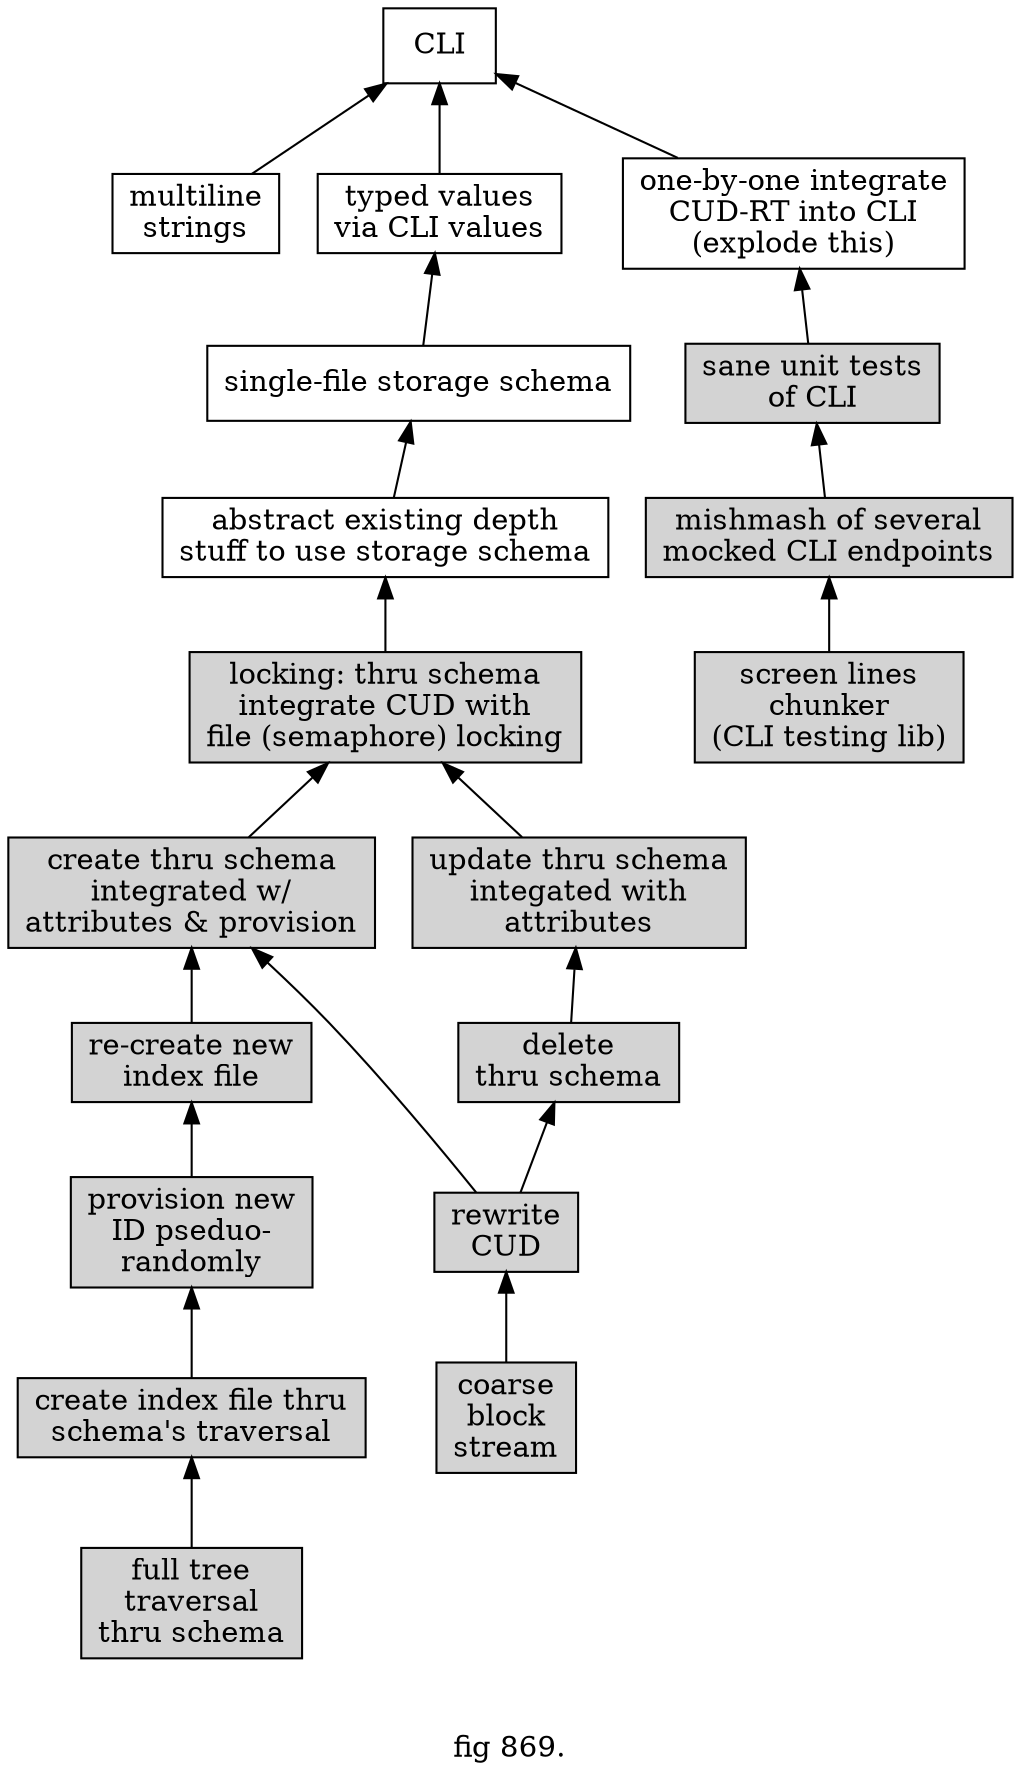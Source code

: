 digraph g {
rankdir=BT
node[shape=rect]

944[label="CLI"]
852->944
844->944
552->944


852[label="multiline\nstrings"]


552[label="one-by-one integrate\nCUD-RT into CLI\n(explode this)"]
/* 617 682 747 812 */

487->552
487[label="sane unit tests\nof CLI" style=filled]
422->487
422[label="mishmash of several\nmocked CLI endpoints" style=filled]
410->422
410[label="screen lines\nchunker\n(CLI testing lib)" style=filled]


844[label="typed values\nvia CLI values"]
756->844

756[label="single-file storage schema"]
752->756

752[label="abstract existing depth\nstuff to use storage schema"]
389->752


389[label="locking: thru schema\nintegrate CUD with\nfile (semaphore) locking" style=filled]
633->389
187->389


633[label="create thru schema\nintegrated w/\nattributes & provision" style=filled]
500->633
167->633
500[label="re-create new\nindex file" style=filled]
480->500
480[label="provision new\nID pseduo-\nrandomly" style=filled]
722->480
722[label="create index file thru\nschema's traversal" style=filled]
460->722
460[label="full tree\ntraversal\nthru schema" style=filled]


187[label="update thru schema\nintegated with\nattributes" style=filled]
833->187


833[label="delete\nthru schema" style=filled]
167->833


167[label="rewrite\nCUD" style=filled]
056->167
056[label="coarse\nblock\nstream" style=filled]


label="

fig 869."
}
/*
#born.
*/
